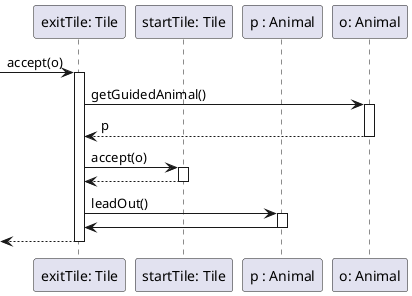 @startuml
participant "exitTile: Tile" as exit
participant "startTile: Tile" as entry
participant "p : Animal" as p
participant "o: Animal" as o

[-> exit : accept(o)
activate exit

exit -> o ++ : getGuidedAnimal()
o --> exit -- : p

exit -> entry ++ : accept(o)
entry --> exit -- :

exit -> p ++ : leadOut()
p -> exit --


[<--exit
deactivate exit

@enduml